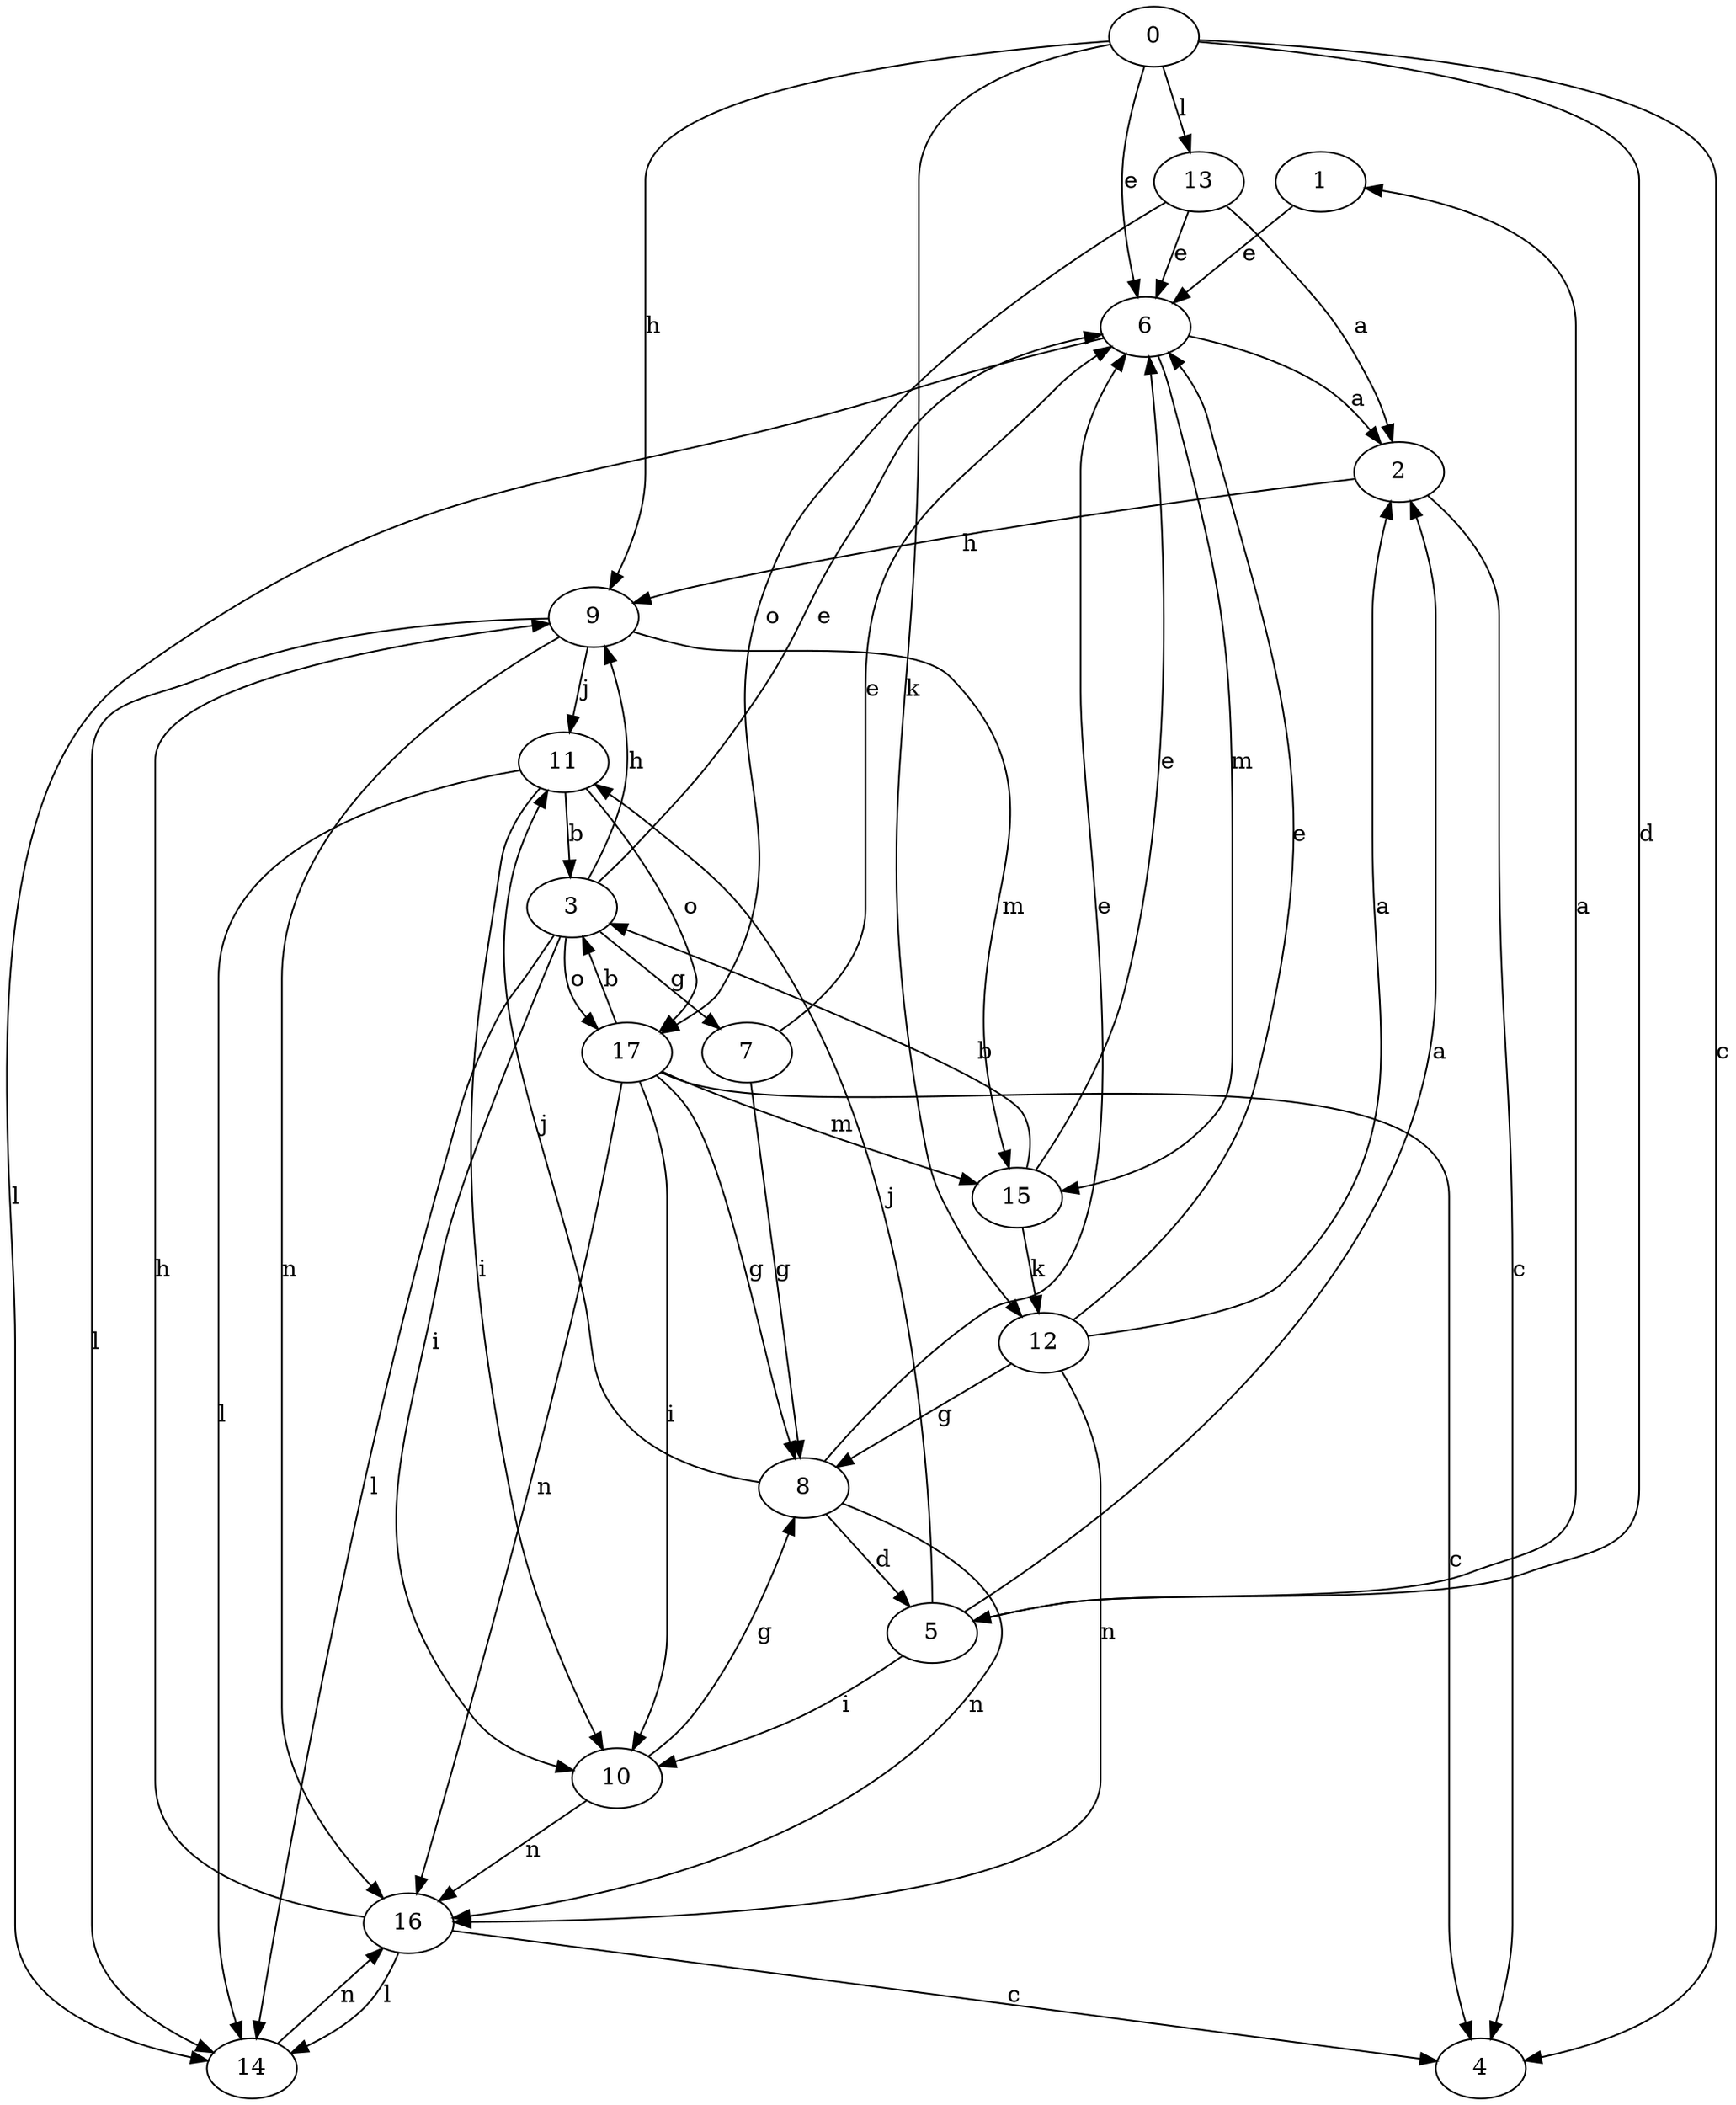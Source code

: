 strict digraph  {
1;
2;
3;
4;
5;
0;
6;
7;
8;
9;
10;
11;
12;
13;
14;
15;
16;
17;
1 -> 6  [label=e];
2 -> 4  [label=c];
2 -> 9  [label=h];
3 -> 6  [label=e];
3 -> 7  [label=g];
3 -> 9  [label=h];
3 -> 10  [label=i];
3 -> 14  [label=l];
3 -> 17  [label=o];
5 -> 1  [label=a];
5 -> 2  [label=a];
5 -> 10  [label=i];
5 -> 11  [label=j];
0 -> 4  [label=c];
0 -> 5  [label=d];
0 -> 6  [label=e];
0 -> 9  [label=h];
0 -> 12  [label=k];
0 -> 13  [label=l];
6 -> 2  [label=a];
6 -> 14  [label=l];
6 -> 15  [label=m];
7 -> 6  [label=e];
7 -> 8  [label=g];
8 -> 5  [label=d];
8 -> 6  [label=e];
8 -> 11  [label=j];
8 -> 16  [label=n];
9 -> 11  [label=j];
9 -> 14  [label=l];
9 -> 15  [label=m];
9 -> 16  [label=n];
10 -> 8  [label=g];
10 -> 16  [label=n];
11 -> 3  [label=b];
11 -> 10  [label=i];
11 -> 14  [label=l];
11 -> 17  [label=o];
12 -> 2  [label=a];
12 -> 6  [label=e];
12 -> 8  [label=g];
12 -> 16  [label=n];
13 -> 2  [label=a];
13 -> 6  [label=e];
13 -> 17  [label=o];
14 -> 16  [label=n];
15 -> 3  [label=b];
15 -> 6  [label=e];
15 -> 12  [label=k];
16 -> 4  [label=c];
16 -> 9  [label=h];
16 -> 14  [label=l];
17 -> 3  [label=b];
17 -> 4  [label=c];
17 -> 8  [label=g];
17 -> 10  [label=i];
17 -> 15  [label=m];
17 -> 16  [label=n];
}
